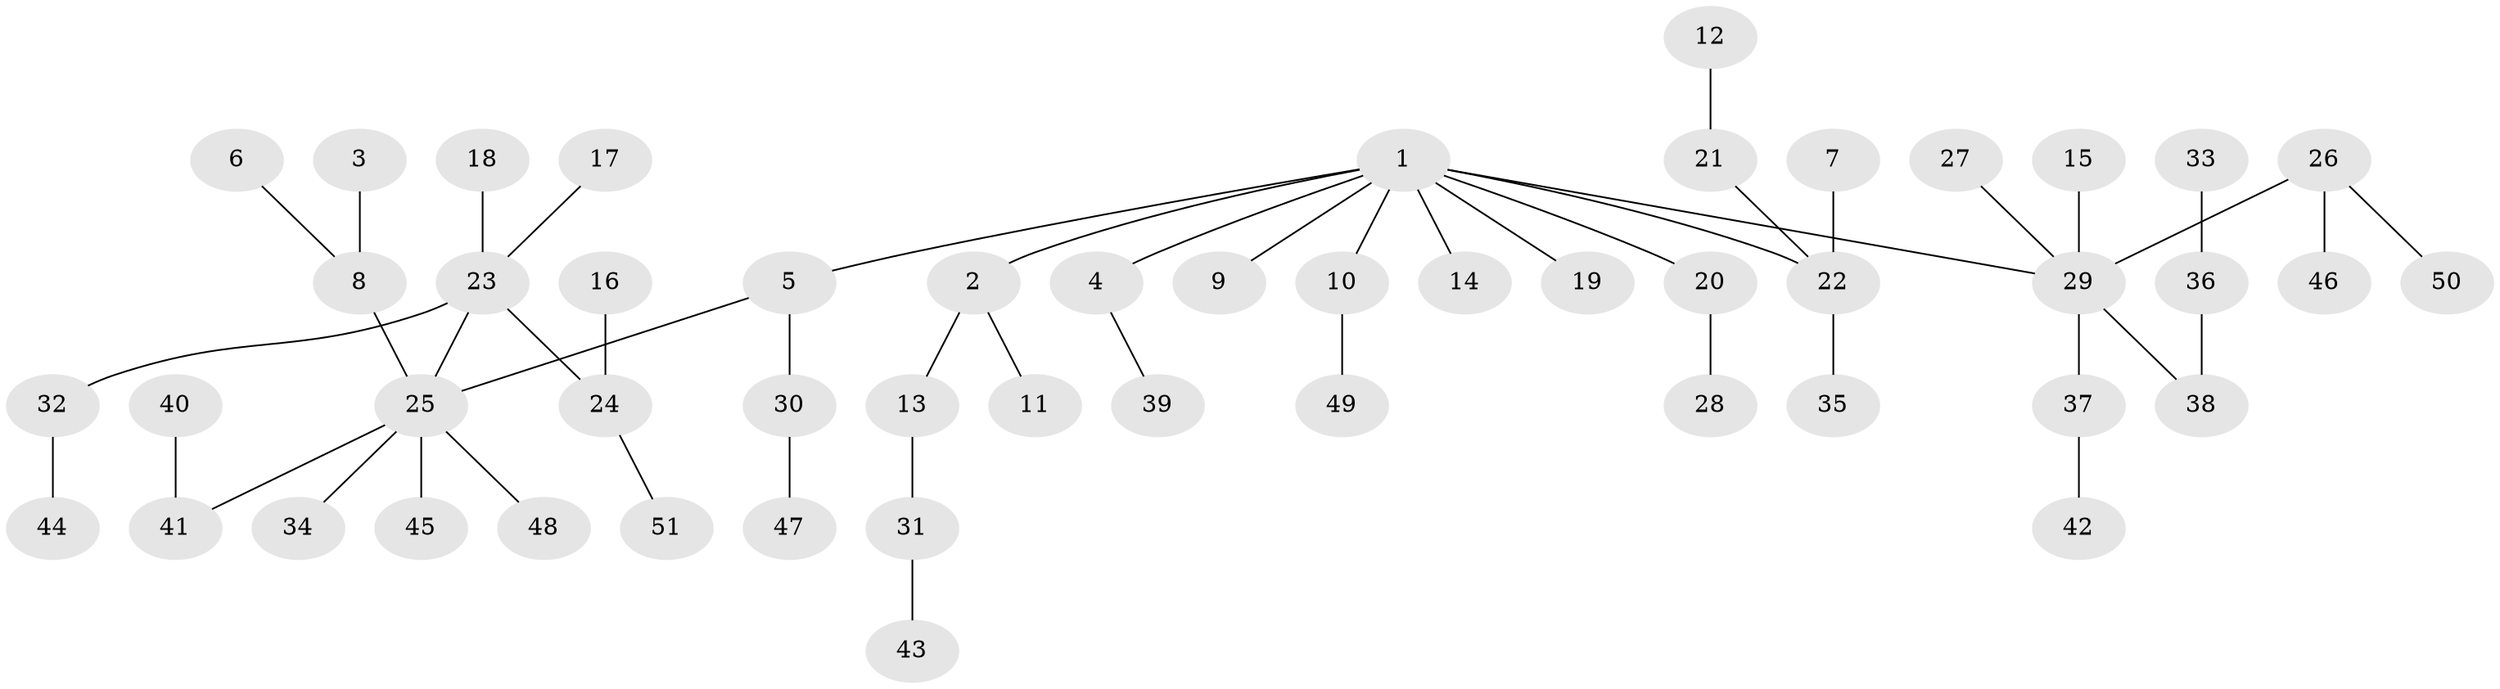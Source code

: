 // original degree distribution, {7: 0.019801980198019802, 3: 0.15841584158415842, 5: 0.0297029702970297, 4: 0.039603960396039604, 1: 0.48514851485148514, 6: 0.009900990099009901, 2: 0.25742574257425743}
// Generated by graph-tools (version 1.1) at 2025/50/03/09/25 03:50:23]
// undirected, 51 vertices, 50 edges
graph export_dot {
graph [start="1"]
  node [color=gray90,style=filled];
  1;
  2;
  3;
  4;
  5;
  6;
  7;
  8;
  9;
  10;
  11;
  12;
  13;
  14;
  15;
  16;
  17;
  18;
  19;
  20;
  21;
  22;
  23;
  24;
  25;
  26;
  27;
  28;
  29;
  30;
  31;
  32;
  33;
  34;
  35;
  36;
  37;
  38;
  39;
  40;
  41;
  42;
  43;
  44;
  45;
  46;
  47;
  48;
  49;
  50;
  51;
  1 -- 2 [weight=1.0];
  1 -- 4 [weight=1.0];
  1 -- 5 [weight=1.0];
  1 -- 9 [weight=1.0];
  1 -- 10 [weight=1.0];
  1 -- 14 [weight=1.0];
  1 -- 19 [weight=1.0];
  1 -- 20 [weight=1.0];
  1 -- 22 [weight=1.0];
  1 -- 29 [weight=1.0];
  2 -- 11 [weight=1.0];
  2 -- 13 [weight=1.0];
  3 -- 8 [weight=1.0];
  4 -- 39 [weight=1.0];
  5 -- 25 [weight=1.0];
  5 -- 30 [weight=1.0];
  6 -- 8 [weight=1.0];
  7 -- 22 [weight=1.0];
  8 -- 25 [weight=1.0];
  10 -- 49 [weight=1.0];
  12 -- 21 [weight=1.0];
  13 -- 31 [weight=1.0];
  15 -- 29 [weight=1.0];
  16 -- 24 [weight=1.0];
  17 -- 23 [weight=1.0];
  18 -- 23 [weight=1.0];
  20 -- 28 [weight=1.0];
  21 -- 22 [weight=1.0];
  22 -- 35 [weight=1.0];
  23 -- 24 [weight=1.0];
  23 -- 25 [weight=1.0];
  23 -- 32 [weight=1.0];
  24 -- 51 [weight=1.0];
  25 -- 34 [weight=1.0];
  25 -- 41 [weight=1.0];
  25 -- 45 [weight=1.0];
  25 -- 48 [weight=1.0];
  26 -- 29 [weight=1.0];
  26 -- 46 [weight=1.0];
  26 -- 50 [weight=1.0];
  27 -- 29 [weight=1.0];
  29 -- 37 [weight=1.0];
  29 -- 38 [weight=1.0];
  30 -- 47 [weight=1.0];
  31 -- 43 [weight=1.0];
  32 -- 44 [weight=1.0];
  33 -- 36 [weight=1.0];
  36 -- 38 [weight=1.0];
  37 -- 42 [weight=1.0];
  40 -- 41 [weight=1.0];
}
